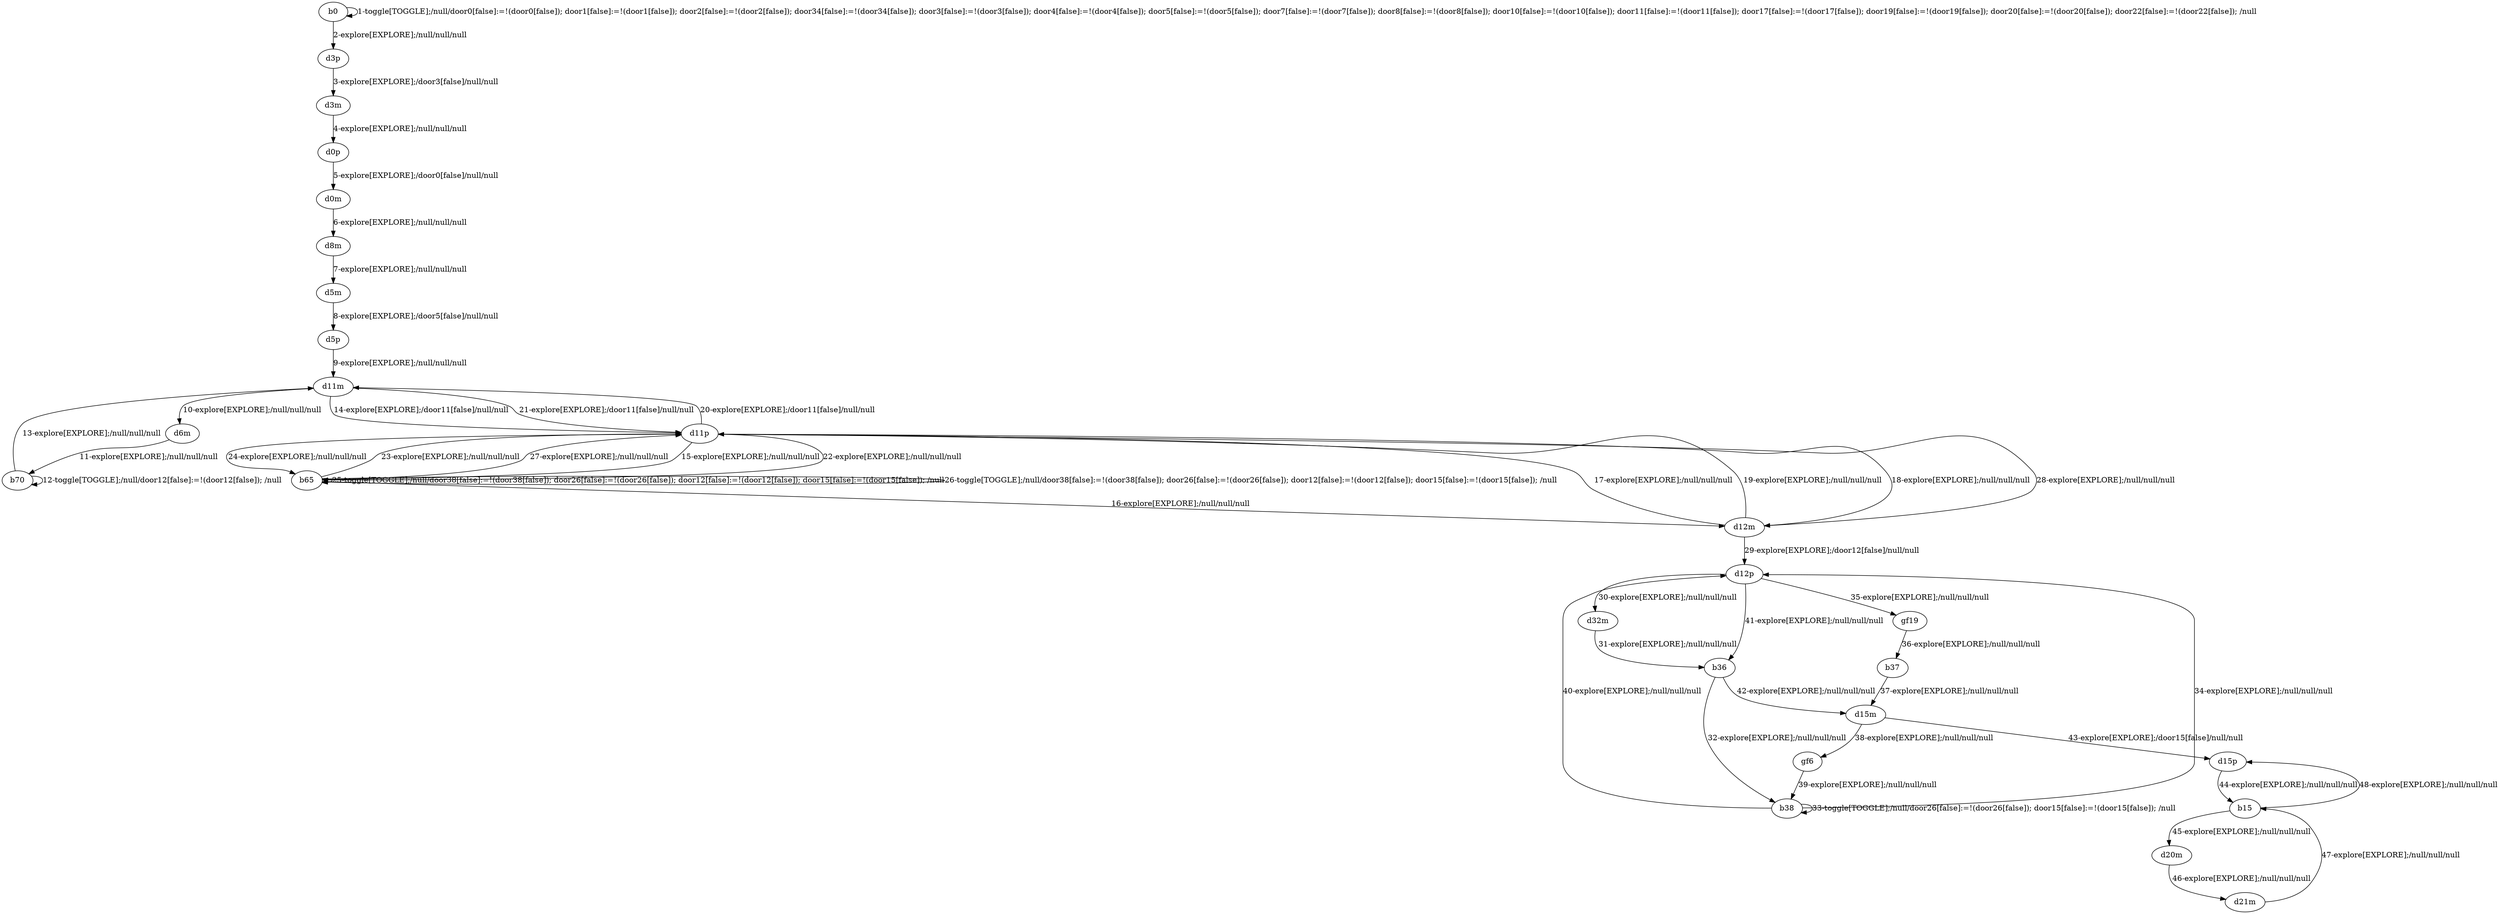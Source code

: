# Total number of goals covered by this test: 1
# b15 --> d15p

digraph g {
"b0" -> "b0" [label = "1-toggle[TOGGLE];/null/door0[false]:=!(door0[false]); door1[false]:=!(door1[false]); door2[false]:=!(door2[false]); door34[false]:=!(door34[false]); door3[false]:=!(door3[false]); door4[false]:=!(door4[false]); door5[false]:=!(door5[false]); door7[false]:=!(door7[false]); door8[false]:=!(door8[false]); door10[false]:=!(door10[false]); door11[false]:=!(door11[false]); door17[false]:=!(door17[false]); door19[false]:=!(door19[false]); door20[false]:=!(door20[false]); door22[false]:=!(door22[false]); /null"];
"b0" -> "d3p" [label = "2-explore[EXPLORE];/null/null/null"];
"d3p" -> "d3m" [label = "3-explore[EXPLORE];/door3[false]/null/null"];
"d3m" -> "d0p" [label = "4-explore[EXPLORE];/null/null/null"];
"d0p" -> "d0m" [label = "5-explore[EXPLORE];/door0[false]/null/null"];
"d0m" -> "d8m" [label = "6-explore[EXPLORE];/null/null/null"];
"d8m" -> "d5m" [label = "7-explore[EXPLORE];/null/null/null"];
"d5m" -> "d5p" [label = "8-explore[EXPLORE];/door5[false]/null/null"];
"d5p" -> "d11m" [label = "9-explore[EXPLORE];/null/null/null"];
"d11m" -> "d6m" [label = "10-explore[EXPLORE];/null/null/null"];
"d6m" -> "b70" [label = "11-explore[EXPLORE];/null/null/null"];
"b70" -> "b70" [label = "12-toggle[TOGGLE];/null/door12[false]:=!(door12[false]); /null"];
"b70" -> "d11m" [label = "13-explore[EXPLORE];/null/null/null"];
"d11m" -> "d11p" [label = "14-explore[EXPLORE];/door11[false]/null/null"];
"d11p" -> "b65" [label = "15-explore[EXPLORE];/null/null/null"];
"b65" -> "d12m" [label = "16-explore[EXPLORE];/null/null/null"];
"d12m" -> "d11p" [label = "17-explore[EXPLORE];/null/null/null"];
"d11p" -> "d12m" [label = "18-explore[EXPLORE];/null/null/null"];
"d12m" -> "d11p" [label = "19-explore[EXPLORE];/null/null/null"];
"d11p" -> "d11m" [label = "20-explore[EXPLORE];/door11[false]/null/null"];
"d11m" -> "d11p" [label = "21-explore[EXPLORE];/door11[false]/null/null"];
"d11p" -> "b65" [label = "22-explore[EXPLORE];/null/null/null"];
"b65" -> "d11p" [label = "23-explore[EXPLORE];/null/null/null"];
"d11p" -> "b65" [label = "24-explore[EXPLORE];/null/null/null"];
"b65" -> "b65" [label = "25-toggle[TOGGLE];/null/door38[false]:=!(door38[false]); door26[false]:=!(door26[false]); door12[false]:=!(door12[false]); door15[false]:=!(door15[false]); /null"];
"b65" -> "b65" [label = "26-toggle[TOGGLE];/null/door38[false]:=!(door38[false]); door26[false]:=!(door26[false]); door12[false]:=!(door12[false]); door15[false]:=!(door15[false]); /null"];
"b65" -> "d11p" [label = "27-explore[EXPLORE];/null/null/null"];
"d11p" -> "d12m" [label = "28-explore[EXPLORE];/null/null/null"];
"d12m" -> "d12p" [label = "29-explore[EXPLORE];/door12[false]/null/null"];
"d12p" -> "d32m" [label = "30-explore[EXPLORE];/null/null/null"];
"d32m" -> "b36" [label = "31-explore[EXPLORE];/null/null/null"];
"b36" -> "b38" [label = "32-explore[EXPLORE];/null/null/null"];
"b38" -> "b38" [label = "33-toggle[TOGGLE];/null/door26[false]:=!(door26[false]); door15[false]:=!(door15[false]); /null"];
"b38" -> "d12p" [label = "34-explore[EXPLORE];/null/null/null"];
"d12p" -> "gf19" [label = "35-explore[EXPLORE];/null/null/null"];
"gf19" -> "b37" [label = "36-explore[EXPLORE];/null/null/null"];
"b37" -> "d15m" [label = "37-explore[EXPLORE];/null/null/null"];
"d15m" -> "gf6" [label = "38-explore[EXPLORE];/null/null/null"];
"gf6" -> "b38" [label = "39-explore[EXPLORE];/null/null/null"];
"b38" -> "d12p" [label = "40-explore[EXPLORE];/null/null/null"];
"d12p" -> "b36" [label = "41-explore[EXPLORE];/null/null/null"];
"b36" -> "d15m" [label = "42-explore[EXPLORE];/null/null/null"];
"d15m" -> "d15p" [label = "43-explore[EXPLORE];/door15[false]/null/null"];
"d15p" -> "b15" [label = "44-explore[EXPLORE];/null/null/null"];
"b15" -> "d20m" [label = "45-explore[EXPLORE];/null/null/null"];
"d20m" -> "d21m" [label = "46-explore[EXPLORE];/null/null/null"];
"d21m" -> "b15" [label = "47-explore[EXPLORE];/null/null/null"];
"b15" -> "d15p" [label = "48-explore[EXPLORE];/null/null/null"];
}